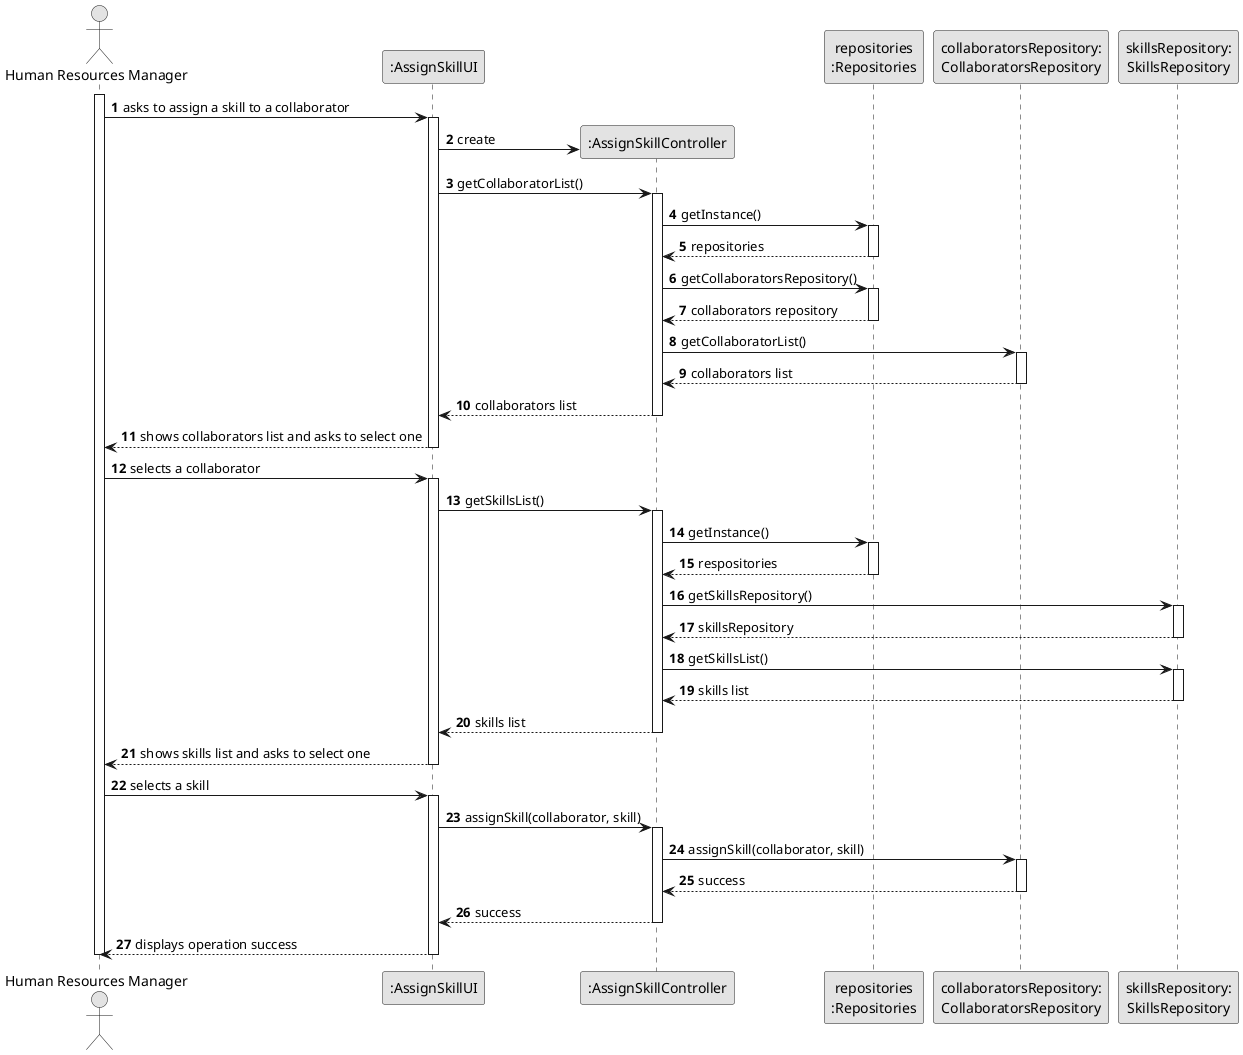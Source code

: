 @startuml
skinparam monochrome true
skinparam packageStyle rectangle
skinparam shadowing false

autonumber

'hide footbox
actor "Human Resources Manager" as HRM
participant ":AssignSkillUI" as UI
participant ":AssignSkillController" as AssSkCTRL
participant "repositories\n:Repositories" as REP
participant "collaboratorsRepository:\nCollaboratorsRepository" as CollaboratorsRepository
participant "skillsRepository:\nSkillsRepository" as SkillsREP

activate HRM

    HRM -> UI : asks to assign a skill to a collaborator

    activate UI

        UI -> AssSkCTRL** : create
        UI -> AssSkCTRL : getCollaboratorList()

        activate AssSkCTRL
            AssSkCTRL -> REP: getInstance()

            activate REP
                REP --> AssSkCTRL: repositories
            deactivate REP

            AssSkCTRL -> REP: getCollaboratorsRepository()

            activate REP
                REP --> AssSkCTRL: collaborators repository
            deactivate REP

            AssSkCTRL -> CollaboratorsRepository: getCollaboratorList()

            activate CollaboratorsRepository
                CollaboratorsRepository --> AssSkCTRL: collaborators list
            deactivate CollaboratorsRepository

            AssSkCTRL --> UI: collaborators list

        deactivate AssSkCTRL

        UI --> HRM : shows collaborators list and asks to select one

    deactivate UI

    HRM -> UI : selects a collaborator

    activate UI

        UI -> AssSkCTRL: getSkillsList()

        activate AssSkCTRL
            AssSkCTRL -> REP: getInstance()

            activate REP
                REP --> AssSkCTRL: respositories
            deactivate REP

            AssSkCTRL -> SkillsREP: getSkillsRepository()

            activate SkillsREP
                SkillsREP --> AssSkCTRL: skillsRepository
            deactivate SkillsREP

            AssSkCTRL -> SkillsREP: getSkillsList()

            activate SkillsREP
                SkillsREP --> AssSkCTRL: skills list
            deactivate SkillsREP

            AssSkCTRL --> UI: skills list

        deactivate AssSkCTRL

        UI --> HRM : shows skills list and asks to select one

    deactivate UI

    HRM -> UI: selects a skill

    activate UI

        UI -> AssSkCTRL: assignSkill(collaborator, skill)

        activate AssSkCTRL
            AssSkCTRL -> CollaboratorsRepository: assignSkill(collaborator, skill)
            activate CollaboratorsRepository
                CollaboratorsRepository --> AssSkCTRL: success
            deactivate CollaboratorsRepository

            AssSkCTRL --> UI: success

        deactivate AssSkCTRL

        UI --> HRM: displays operation success

    deactivate UI

deactivate HRM
@enduml